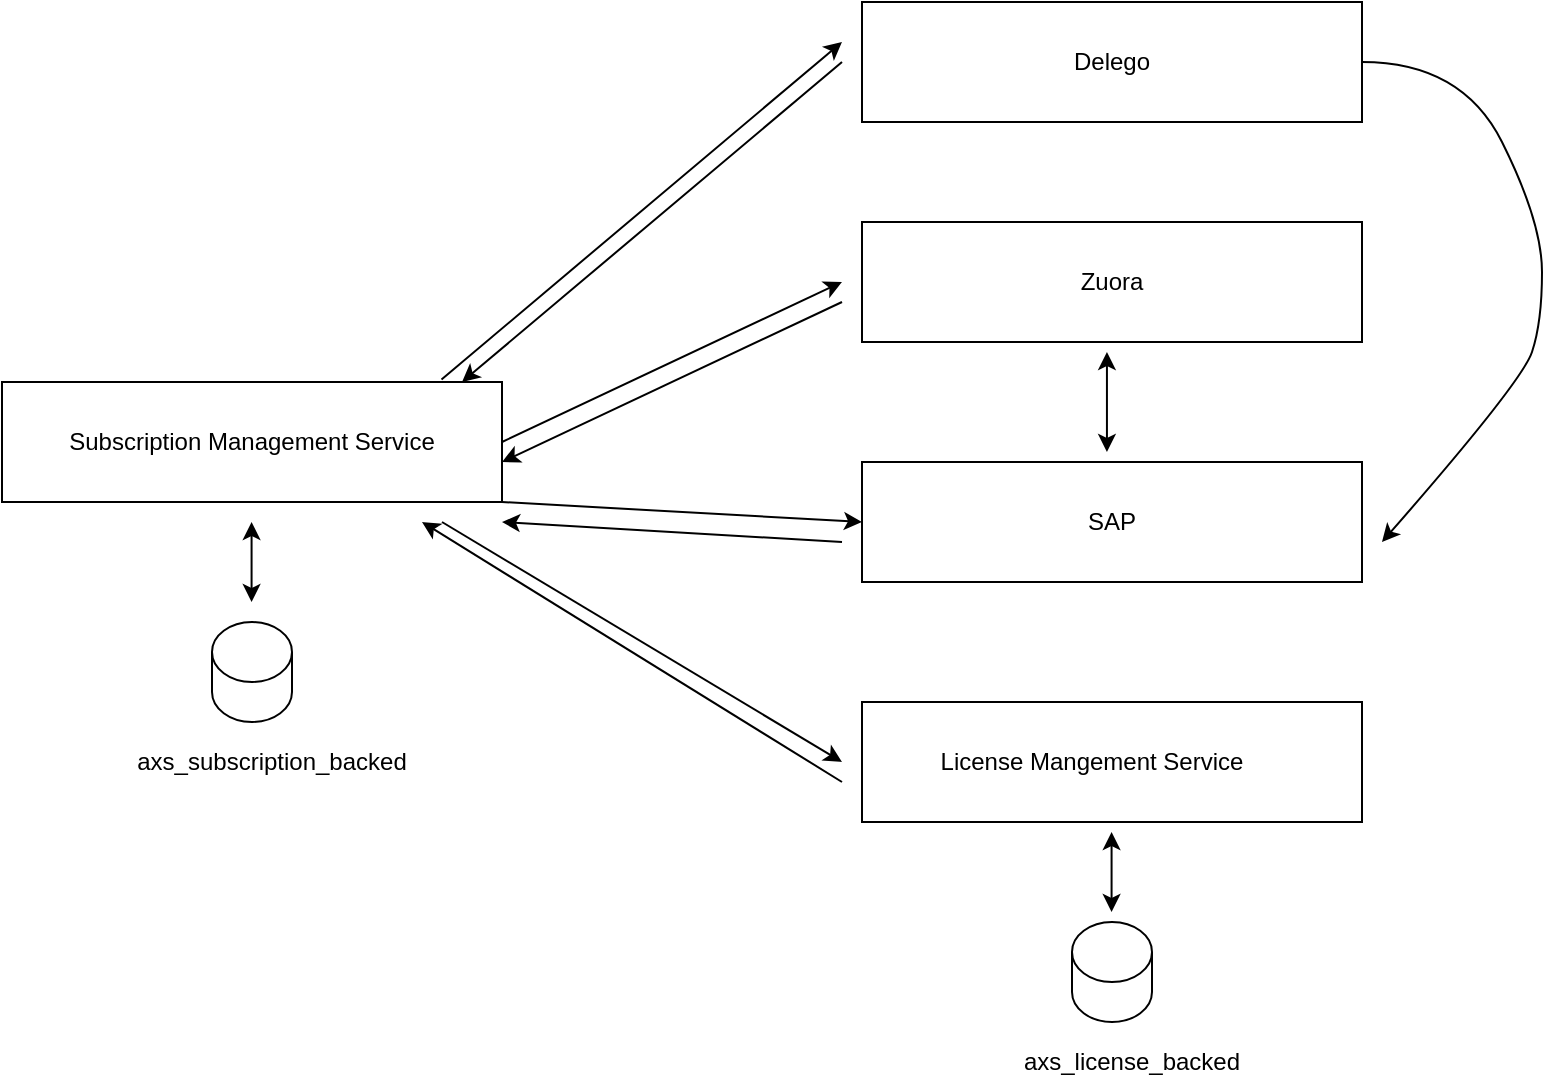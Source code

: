 <mxfile version="22.1.11" type="github">
  <diagram name="Page-1" id="POrgP2NW4xWFo8h1PFfh">
    <mxGraphModel dx="1282" dy="543" grid="1" gridSize="10" guides="1" tooltips="1" connect="1" arrows="1" fold="1" page="1" pageScale="1" pageWidth="2339" pageHeight="3300" math="0" shadow="0">
      <root>
        <mxCell id="0" />
        <mxCell id="1" parent="0" />
        <mxCell id="R2aZGD_LnDOeT2X7fkPg-1" value="" style="rounded=0;whiteSpace=wrap;html=1;" vertex="1" parent="1">
          <mxGeometry x="640" y="520" width="250" height="60" as="geometry" />
        </mxCell>
        <mxCell id="R2aZGD_LnDOeT2X7fkPg-2" value="Subscription Management Service" style="text;html=1;strokeColor=none;fillColor=none;align=center;verticalAlign=middle;whiteSpace=wrap;rounded=0;" vertex="1" parent="1">
          <mxGeometry x="670" y="540" width="190" height="20" as="geometry" />
        </mxCell>
        <mxCell id="R2aZGD_LnDOeT2X7fkPg-3" value="" style="rounded=0;whiteSpace=wrap;html=1;" vertex="1" parent="1">
          <mxGeometry x="1070" y="680" width="250" height="60" as="geometry" />
        </mxCell>
        <mxCell id="R2aZGD_LnDOeT2X7fkPg-4" value="License Management Service" style="text;html=1;strokeColor=none;fillColor=none;align=center;verticalAlign=middle;whiteSpace=wrap;rounded=0;" vertex="1" parent="1">
          <mxGeometry x="1080" y="440" width="190" height="20" as="geometry" />
        </mxCell>
        <mxCell id="R2aZGD_LnDOeT2X7fkPg-5" value="" style="rounded=0;whiteSpace=wrap;html=1;" vertex="1" parent="1">
          <mxGeometry x="1070" y="560" width="250" height="60" as="geometry" />
        </mxCell>
        <mxCell id="R2aZGD_LnDOeT2X7fkPg-6" value="SAP" style="text;html=1;strokeColor=none;fillColor=none;align=center;verticalAlign=middle;whiteSpace=wrap;rounded=0;" vertex="1" parent="1">
          <mxGeometry x="1100" y="580" width="190" height="20" as="geometry" />
        </mxCell>
        <mxCell id="R2aZGD_LnDOeT2X7fkPg-7" value="" style="rounded=0;whiteSpace=wrap;html=1;" vertex="1" parent="1">
          <mxGeometry x="1070" y="440" width="250" height="60" as="geometry" />
        </mxCell>
        <mxCell id="R2aZGD_LnDOeT2X7fkPg-8" value="Zuora" style="text;html=1;strokeColor=none;fillColor=none;align=center;verticalAlign=middle;whiteSpace=wrap;rounded=0;" vertex="1" parent="1">
          <mxGeometry x="1100" y="460" width="190" height="20" as="geometry" />
        </mxCell>
        <mxCell id="R2aZGD_LnDOeT2X7fkPg-9" value="" style="rounded=0;whiteSpace=wrap;html=1;" vertex="1" parent="1">
          <mxGeometry x="1070" y="330" width="250" height="60" as="geometry" />
        </mxCell>
        <mxCell id="R2aZGD_LnDOeT2X7fkPg-10" value="Delego&lt;br&gt;" style="text;html=1;strokeColor=none;fillColor=none;align=center;verticalAlign=middle;whiteSpace=wrap;rounded=0;" vertex="1" parent="1">
          <mxGeometry x="1100" y="350" width="190" height="20" as="geometry" />
        </mxCell>
        <mxCell id="R2aZGD_LnDOeT2X7fkPg-11" value="License Mangement Service" style="text;html=1;strokeColor=none;fillColor=none;align=center;verticalAlign=middle;whiteSpace=wrap;rounded=0;" vertex="1" parent="1">
          <mxGeometry x="1090" y="700" width="190" height="20" as="geometry" />
        </mxCell>
        <mxCell id="R2aZGD_LnDOeT2X7fkPg-12" value="" style="shape=cylinder3;whiteSpace=wrap;html=1;boundedLbl=1;backgroundOutline=1;size=15;" vertex="1" parent="1">
          <mxGeometry x="745" y="640" width="40" height="50" as="geometry" />
        </mxCell>
        <mxCell id="R2aZGD_LnDOeT2X7fkPg-13" value="" style="shape=cylinder3;whiteSpace=wrap;html=1;boundedLbl=1;backgroundOutline=1;size=15;" vertex="1" parent="1">
          <mxGeometry x="1175" y="790" width="40" height="50" as="geometry" />
        </mxCell>
        <mxCell id="R2aZGD_LnDOeT2X7fkPg-14" value="axs_subscription_backed" style="text;html=1;strokeColor=none;fillColor=none;align=center;verticalAlign=middle;whiteSpace=wrap;rounded=0;" vertex="1" parent="1">
          <mxGeometry x="680" y="700" width="190" height="20" as="geometry" />
        </mxCell>
        <mxCell id="R2aZGD_LnDOeT2X7fkPg-15" value="axs_license_backed" style="text;html=1;strokeColor=none;fillColor=none;align=center;verticalAlign=middle;whiteSpace=wrap;rounded=0;" vertex="1" parent="1">
          <mxGeometry x="1110" y="850" width="190" height="20" as="geometry" />
        </mxCell>
        <mxCell id="R2aZGD_LnDOeT2X7fkPg-16" value="" style="endArrow=classic;startArrow=classic;html=1;rounded=0;" edge="1" parent="1">
          <mxGeometry width="50" height="50" relative="1" as="geometry">
            <mxPoint x="1192.47" y="555" as="sourcePoint" />
            <mxPoint x="1192.47" y="505" as="targetPoint" />
          </mxGeometry>
        </mxCell>
        <mxCell id="R2aZGD_LnDOeT2X7fkPg-18" value="" style="endArrow=classic;html=1;rounded=0;exitX=0.879;exitY=-0.021;exitDx=0;exitDy=0;exitPerimeter=0;" edge="1" parent="1" source="R2aZGD_LnDOeT2X7fkPg-1">
          <mxGeometry width="50" height="50" relative="1" as="geometry">
            <mxPoint x="860" y="510" as="sourcePoint" />
            <mxPoint x="1060" y="350" as="targetPoint" />
          </mxGeometry>
        </mxCell>
        <mxCell id="R2aZGD_LnDOeT2X7fkPg-19" value="" style="endArrow=classic;html=1;rounded=0;" edge="1" parent="1">
          <mxGeometry width="50" height="50" relative="1" as="geometry">
            <mxPoint x="890" y="550" as="sourcePoint" />
            <mxPoint x="1060" y="470" as="targetPoint" />
          </mxGeometry>
        </mxCell>
        <mxCell id="R2aZGD_LnDOeT2X7fkPg-20" value="" style="endArrow=classic;html=1;rounded=0;entryX=0;entryY=0.5;entryDx=0;entryDy=0;" edge="1" parent="1" target="R2aZGD_LnDOeT2X7fkPg-5">
          <mxGeometry width="50" height="50" relative="1" as="geometry">
            <mxPoint x="890" y="580" as="sourcePoint" />
            <mxPoint x="1060" y="500" as="targetPoint" />
          </mxGeometry>
        </mxCell>
        <mxCell id="R2aZGD_LnDOeT2X7fkPg-21" value="" style="endArrow=classic;html=1;rounded=0;entryX=0;entryY=0.5;entryDx=0;entryDy=0;" edge="1" parent="1">
          <mxGeometry width="50" height="50" relative="1" as="geometry">
            <mxPoint x="860" y="590" as="sourcePoint" />
            <mxPoint x="1060.0" y="710" as="targetPoint" />
          </mxGeometry>
        </mxCell>
        <mxCell id="R2aZGD_LnDOeT2X7fkPg-22" value="" style="endArrow=classic;startArrow=classic;html=1;rounded=0;" edge="1" parent="1">
          <mxGeometry width="50" height="50" relative="1" as="geometry">
            <mxPoint x="764.79" y="630" as="sourcePoint" />
            <mxPoint x="764.79" y="590" as="targetPoint" />
          </mxGeometry>
        </mxCell>
        <mxCell id="R2aZGD_LnDOeT2X7fkPg-23" value="" style="endArrow=classic;startArrow=classic;html=1;rounded=0;" edge="1" parent="1">
          <mxGeometry width="50" height="50" relative="1" as="geometry">
            <mxPoint x="1194.79" y="785" as="sourcePoint" />
            <mxPoint x="1194.79" y="745" as="targetPoint" />
          </mxGeometry>
        </mxCell>
        <mxCell id="R2aZGD_LnDOeT2X7fkPg-24" value="" style="endArrow=classic;html=1;rounded=0;" edge="1" parent="1">
          <mxGeometry width="50" height="50" relative="1" as="geometry">
            <mxPoint x="1060" y="720" as="sourcePoint" />
            <mxPoint x="850" y="590" as="targetPoint" />
          </mxGeometry>
        </mxCell>
        <mxCell id="R2aZGD_LnDOeT2X7fkPg-25" value="" style="endArrow=classic;html=1;rounded=0;" edge="1" parent="1">
          <mxGeometry width="50" height="50" relative="1" as="geometry">
            <mxPoint x="1060" y="600" as="sourcePoint" />
            <mxPoint x="890" y="590" as="targetPoint" />
          </mxGeometry>
        </mxCell>
        <mxCell id="R2aZGD_LnDOeT2X7fkPg-27" value="" style="endArrow=classic;html=1;rounded=0;" edge="1" parent="1">
          <mxGeometry width="50" height="50" relative="1" as="geometry">
            <mxPoint x="1060" y="480" as="sourcePoint" />
            <mxPoint x="890" y="560" as="targetPoint" />
          </mxGeometry>
        </mxCell>
        <mxCell id="R2aZGD_LnDOeT2X7fkPg-28" value="" style="endArrow=classic;html=1;rounded=0;" edge="1" parent="1">
          <mxGeometry width="50" height="50" relative="1" as="geometry">
            <mxPoint x="1060" y="360" as="sourcePoint" />
            <mxPoint x="870" y="520" as="targetPoint" />
          </mxGeometry>
        </mxCell>
        <mxCell id="R2aZGD_LnDOeT2X7fkPg-31" value="" style="curved=1;endArrow=classic;html=1;rounded=0;" edge="1" parent="1">
          <mxGeometry width="50" height="50" relative="1" as="geometry">
            <mxPoint x="1320" y="360" as="sourcePoint" />
            <mxPoint x="1330" y="600" as="targetPoint" />
            <Array as="points">
              <mxPoint x="1370" y="360" />
              <mxPoint x="1410" y="440" />
              <mxPoint x="1410" y="490" />
              <mxPoint x="1400" y="520" />
            </Array>
          </mxGeometry>
        </mxCell>
      </root>
    </mxGraphModel>
  </diagram>
</mxfile>
